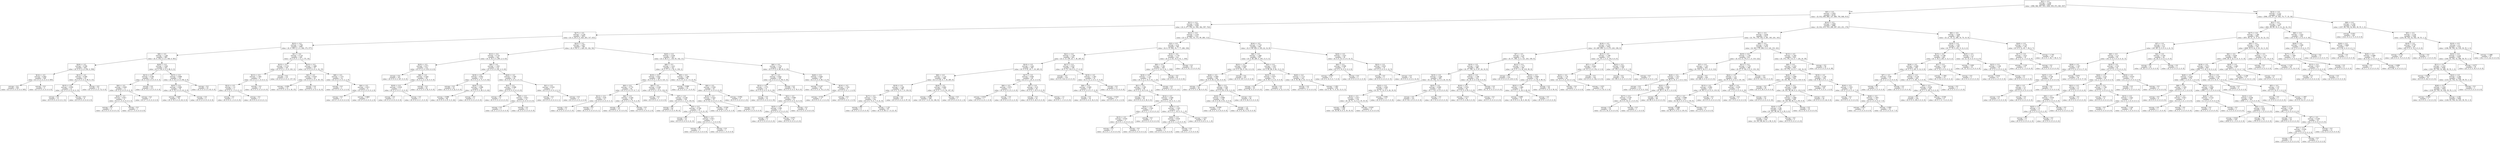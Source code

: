 digraph Tree {
node [shape=box] ;
0 [label="X[2] <= 0.5\nentropy = 3.168\nsamples = 8545\nvalue = [998, 966, 967, 953, 1000, 959, 872, 883, 947]"] ;
1 [label="X[5] <= 0.5\nentropy = 2.955\nsamples = 6150\nvalue = [0, 812, 690, 866, 337, 889, 795, 848, 913]"] ;
0 -> 1 [labeldistance=2.5, labelangle=45, headlabel="True"] ;
2 [label="X[11] <= 0.5\nentropy = 2.583\nsamples = 3164\nvalue = [0, 0, 277, 552, 41, 592, 362, 597, 743]"] ;
1 -> 2 ;
3 [label="X[17] <= 0.5\nentropy = 2.238\nsamples = 1853\nvalue = [0, 0, 216, 0, 6, 420, 263, 317, 631]"] ;
2 -> 3 ;
4 [label="X[23] <= 0.5\nentropy = 1.769\nsamples = 1085\nvalue = [0, 0, 160, 0, 5, 0, 168, 175, 577]"] ;
3 -> 4 ;
5 [label="X[8] <= 0.5\nentropy = 1.344\nsamples = 885\nvalue = [0, 0, 154, 0, 4, 0, 166, 0, 561]"] ;
4 -> 5 ;
6 [label="X[20] <= 0.5\nentropy = 0.596\nsamples = 642\nvalue = [0, 0, 0, 0, 4, 0, 80, 0, 558]"] ;
5 -> 6 ;
7 [label="X[14] <= 0.5\nentropy = 0.062\nsamples = 549\nvalue = [0, 0, 0, 0, 4, 0, 0, 0, 545]"] ;
6 -> 7 ;
8 [label="entropy = 0.0\nsamples = 545\nvalue = [0, 0, 0, 0, 0, 0, 0, 0, 545]"] ;
7 -> 8 ;
9 [label="entropy = 0.0\nsamples = 4\nvalue = [0, 0, 0, 0, 4, 0, 0, 0, 0]"] ;
7 -> 9 ;
10 [label="X[13] <= 0.5\nentropy = 0.584\nsamples = 93\nvalue = [0, 0, 0, 0, 0, 0, 80, 0, 13]"] ;
6 -> 10 ;
11 [label="X[15] <= 0.5\nentropy = 0.959\nsamples = 21\nvalue = [0, 0, 0, 0, 0, 0, 8, 0, 13]"] ;
10 -> 11 ;
12 [label="entropy = 0.0\nsamples = 13\nvalue = [0, 0, 0, 0, 0, 0, 0, 0, 13]"] ;
11 -> 12 ;
13 [label="entropy = 0.0\nsamples = 8\nvalue = [0, 0, 0, 0, 0, 0, 8, 0, 0]"] ;
11 -> 13 ;
14 [label="entropy = 0.0\nsamples = 72\nvalue = [0, 0, 0, 0, 0, 0, 72, 0, 0]"] ;
10 -> 14 ;
15 [label="X[20] <= 0.5\nentropy = 1.026\nsamples = 243\nvalue = [0, 0, 154, 0, 0, 0, 86, 0, 3]"] ;
5 -> 15 ;
16 [label="X[13] <= 0.5\nentropy = 0.166\nsamples = 122\nvalue = [0, 0, 119, 0, 0, 0, 0, 0, 3]"] ;
15 -> 16 ;
17 [label="X[4] <= 0.5\nentropy = 0.845\nsamples = 11\nvalue = [0, 0, 8, 0, 0, 0, 0, 0, 3]"] ;
16 -> 17 ;
18 [label="X[24] <= 0.5\nentropy = 0.811\nsamples = 4\nvalue = [0, 0, 1, 0, 0, 0, 0, 0, 3]"] ;
17 -> 18 ;
19 [label="entropy = 0.0\nsamples = 3\nvalue = [0, 0, 0, 0, 0, 0, 0, 0, 3]"] ;
18 -> 19 ;
20 [label="entropy = 0.0\nsamples = 1\nvalue = [0, 0, 1, 0, 0, 0, 0, 0, 0]"] ;
18 -> 20 ;
21 [label="entropy = 0.0\nsamples = 7\nvalue = [0, 0, 7, 0, 0, 0, 0, 0, 0]"] ;
17 -> 21 ;
22 [label="entropy = 0.0\nsamples = 111\nvalue = [0, 0, 111, 0, 0, 0, 0, 0, 0]"] ;
16 -> 22 ;
23 [label="X[15] <= 0.5\nentropy = 0.868\nsamples = 121\nvalue = [0, 0, 35, 0, 0, 0, 86, 0, 0]"] ;
15 -> 23 ;
24 [label="X[25] <= 0.5\nentropy = 0.992\nsamples = 78\nvalue = [0, 0, 35, 0, 0, 0, 43, 0, 0]"] ;
23 -> 24 ;
25 [label="entropy = 0.987\nsamples = 76\nvalue = [0, 0, 33, 0, 0, 0, 43, 0, 0]"] ;
24 -> 25 ;
26 [label="entropy = 0.0\nsamples = 2\nvalue = [0, 0, 2, 0, 0, 0, 0, 0, 0]"] ;
24 -> 26 ;
27 [label="entropy = 0.0\nsamples = 43\nvalue = [0, 0, 0, 0, 0, 0, 43, 0, 0]"] ;
23 -> 27 ;
28 [label="X[1] <= 0.5\nentropy = 0.716\nsamples = 200\nvalue = [0, 0, 6, 0, 1, 0, 2, 175, 16]"] ;
4 -> 28 ;
29 [label="X[15] <= 0.5\nentropy = 0.119\nsamples = 145\nvalue = [0, 0, 0, 0, 1, 0, 0, 143, 1]"] ;
28 -> 29 ;
30 [label="X[13] <= 0.5\nentropy = 1.061\nsamples = 8\nvalue = [0, 0, 0, 0, 1, 0, 0, 6, 1]"] ;
29 -> 30 ;
31 [label="X[12] <= 0.5\nentropy = 1.0\nsamples = 2\nvalue = [0, 0, 0, 0, 1, 0, 0, 0, 1]"] ;
30 -> 31 ;
32 [label="entropy = 0.0\nsamples = 1\nvalue = [0, 0, 0, 0, 1, 0, 0, 0, 0]"] ;
31 -> 32 ;
33 [label="entropy = 0.0\nsamples = 1\nvalue = [0, 0, 0, 0, 0, 0, 0, 0, 1]"] ;
31 -> 33 ;
34 [label="entropy = 0.0\nsamples = 6\nvalue = [0, 0, 0, 0, 0, 0, 0, 6, 0]"] ;
30 -> 34 ;
35 [label="entropy = 0.0\nsamples = 137\nvalue = [0, 0, 0, 0, 0, 0, 0, 137, 0]"] ;
29 -> 35 ;
36 [label="X[15] <= 0.5\nentropy = 1.488\nsamples = 55\nvalue = [0, 0, 6, 0, 0, 0, 2, 32, 15]"] ;
28 -> 36 ;
37 [label="X[3] <= 0.5\nentropy = 0.918\nsamples = 45\nvalue = [0, 0, 0, 0, 0, 0, 0, 30, 15]"] ;
36 -> 37 ;
38 [label="entropy = 0.994\nsamples = 33\nvalue = [0, 0, 0, 0, 0, 0, 0, 18, 15]"] ;
37 -> 38 ;
39 [label="entropy = 0.0\nsamples = 12\nvalue = [0, 0, 0, 0, 0, 0, 0, 12, 0]"] ;
37 -> 39 ;
40 [label="X[8] <= 0.5\nentropy = 1.371\nsamples = 10\nvalue = [0, 0, 6, 0, 0, 0, 2, 2, 0]"] ;
36 -> 40 ;
41 [label="entropy = 0.0\nsamples = 2\nvalue = [0, 0, 0, 0, 0, 0, 2, 0, 0]"] ;
40 -> 41 ;
42 [label="X[4] <= 0.5\nentropy = 0.811\nsamples = 8\nvalue = [0, 0, 6, 0, 0, 0, 0, 2, 0]"] ;
40 -> 42 ;
43 [label="entropy = 0.0\nsamples = 1\nvalue = [0, 0, 1, 0, 0, 0, 0, 0, 0]"] ;
42 -> 43 ;
44 [label="entropy = 0.863\nsamples = 7\nvalue = [0, 0, 5, 0, 0, 0, 0, 2, 0]"] ;
42 -> 44 ;
45 [label="X[23] <= 0.5\nentropy = 1.857\nsamples = 768\nvalue = [0, 0, 56, 0, 1, 420, 95, 142, 54]"] ;
3 -> 45 ;
46 [label="X[12] <= 0.5\nentropy = 0.776\nsamples = 345\nvalue = [0, 0, 10, 0, 0, 290, 2, 0, 43]"] ;
45 -> 46 ;
47 [label="X[25] <= 0.5\nentropy = 0.077\nsamples = 212\nvalue = [0, 0, 2, 0, 0, 210, 0, 0, 0]"] ;
46 -> 47 ;
48 [label="entropy = 0.0\nsamples = 167\nvalue = [0, 0, 0, 0, 0, 167, 0, 0, 0]"] ;
47 -> 48 ;
49 [label="X[6] <= 0.5\nentropy = 0.262\nsamples = 45\nvalue = [0, 0, 2, 0, 0, 43, 0, 0, 0]"] ;
47 -> 49 ;
50 [label="X[18] <= 0.5\nentropy = 0.918\nsamples = 3\nvalue = [0, 0, 2, 0, 0, 1, 0, 0, 0]"] ;
49 -> 50 ;
51 [label="entropy = 0.0\nsamples = 2\nvalue = [0, 0, 2, 0, 0, 0, 0, 0, 0]"] ;
50 -> 51 ;
52 [label="entropy = 0.0\nsamples = 1\nvalue = [0, 0, 0, 0, 0, 1, 0, 0, 0]"] ;
50 -> 52 ;
53 [label="entropy = 0.0\nsamples = 42\nvalue = [0, 0, 0, 0, 0, 42, 0, 0, 0]"] ;
49 -> 53 ;
54 [label="X[8] <= 0.5\nentropy = 1.303\nsamples = 133\nvalue = [0, 0, 8, 0, 0, 80, 2, 0, 43]"] ;
46 -> 54 ;
55 [label="X[18] <= 0.5\nentropy = 0.952\nsamples = 113\nvalue = [0, 0, 0, 0, 0, 71, 0, 0, 42]"] ;
54 -> 55 ;
56 [label="entropy = 0.0\nsamples = 22\nvalue = [0, 0, 0, 0, 0, 22, 0, 0, 0]"] ;
55 -> 56 ;
57 [label="X[24] <= 0.5\nentropy = 0.996\nsamples = 91\nvalue = [0, 0, 0, 0, 0, 49, 0, 0, 42]"] ;
55 -> 57 ;
58 [label="entropy = 0.998\nsamples = 89\nvalue = [0, 0, 0, 0, 0, 47, 0, 0, 42]"] ;
57 -> 58 ;
59 [label="entropy = 0.0\nsamples = 2\nvalue = [0, 0, 0, 0, 0, 2, 0, 0, 0]"] ;
57 -> 59 ;
60 [label="X[20] <= 0.5\nentropy = 1.595\nsamples = 20\nvalue = [0, 0, 8, 0, 0, 9, 2, 0, 1]"] ;
54 -> 60 ;
61 [label="X[3] <= 0.5\nentropy = 0.998\nsamples = 17\nvalue = [0, 0, 8, 0, 0, 9, 0, 0, 0]"] ;
60 -> 61 ;
62 [label="entropy = 0.0\nsamples = 5\nvalue = [0, 0, 5, 0, 0, 0, 0, 0, 0]"] ;
61 -> 62 ;
63 [label="X[9] <= 0.5\nentropy = 0.811\nsamples = 12\nvalue = [0, 0, 3, 0, 0, 9, 0, 0, 0]"] ;
61 -> 63 ;
64 [label="entropy = 0.0\nsamples = 3\nvalue = [0, 0, 3, 0, 0, 0, 0, 0, 0]"] ;
63 -> 64 ;
65 [label="entropy = 0.0\nsamples = 9\nvalue = [0, 0, 0, 0, 0, 9, 0, 0, 0]"] ;
63 -> 65 ;
66 [label="X[1] <= 0.5\nentropy = 0.918\nsamples = 3\nvalue = [0, 0, 0, 0, 0, 0, 2, 0, 1]"] ;
60 -> 66 ;
67 [label="entropy = 0.0\nsamples = 1\nvalue = [0, 0, 0, 0, 0, 0, 0, 0, 1]"] ;
66 -> 67 ;
68 [label="entropy = 0.0\nsamples = 2\nvalue = [0, 0, 0, 0, 0, 0, 2, 0, 0]"] ;
66 -> 68 ;
69 [label="X[20] <= 0.5\nentropy = 2.038\nsamples = 423\nvalue = [0, 0, 46, 0, 1, 130, 93, 142, 11]"] ;
45 -> 69 ;
70 [label="X[8] <= 0.5\nentropy = 1.413\nsamples = 227\nvalue = [0, 0, 37, 0, 1, 50, 0, 138, 1]"] ;
69 -> 70 ;
71 [label="X[19] <= 0.5\nentropy = 0.921\nsamples = 168\nvalue = [0, 0, 0, 0, 1, 43, 0, 123, 1]"] ;
70 -> 71 ;
72 [label="X[0] <= 0.5\nentropy = 0.772\nsamples = 45\nvalue = [0, 0, 0, 0, 0, 37, 0, 7, 1]"] ;
71 -> 72 ;
73 [label="X[13] <= 0.5\nentropy = 0.65\nsamples = 6\nvalue = [0, 0, 0, 0, 0, 0, 0, 5, 1]"] ;
72 -> 73 ;
74 [label="entropy = 0.0\nsamples = 5\nvalue = [0, 0, 0, 0, 0, 0, 0, 5, 0]"] ;
73 -> 74 ;
75 [label="entropy = 0.0\nsamples = 1\nvalue = [0, 0, 0, 0, 0, 0, 0, 0, 1]"] ;
73 -> 75 ;
76 [label="X[6] <= 0.5\nentropy = 0.292\nsamples = 39\nvalue = [0, 0, 0, 0, 0, 37, 0, 2, 0]"] ;
72 -> 76 ;
77 [label="entropy = 0.0\nsamples = 37\nvalue = [0, 0, 0, 0, 0, 37, 0, 0, 0]"] ;
76 -> 77 ;
78 [label="entropy = 0.0\nsamples = 2\nvalue = [0, 0, 0, 0, 0, 0, 0, 2, 0]"] ;
76 -> 78 ;
79 [label="X[0] <= 0.5\nentropy = 0.349\nsamples = 123\nvalue = [0, 0, 0, 0, 1, 6, 0, 116, 0]"] ;
71 -> 79 ;
80 [label="entropy = 0.0\nsamples = 3\nvalue = [0, 0, 0, 0, 0, 3, 0, 0, 0]"] ;
79 -> 80 ;
81 [label="X[7] <= 0.5\nentropy = 0.238\nsamples = 120\nvalue = [0, 0, 0, 0, 1, 3, 0, 116, 0]"] ;
79 -> 81 ;
82 [label="entropy = 0.0\nsamples = 95\nvalue = [0, 0, 0, 0, 0, 0, 0, 95, 0]"] ;
81 -> 82 ;
83 [label="X[4] <= 0.5\nentropy = 0.764\nsamples = 25\nvalue = [0, 0, 0, 0, 1, 3, 0, 21, 0]"] ;
81 -> 83 ;
84 [label="entropy = 0.0\nsamples = 21\nvalue = [0, 0, 0, 0, 0, 0, 0, 21, 0]"] ;
83 -> 84 ;
85 [label="X[26] <= 0.5\nentropy = 0.811\nsamples = 4\nvalue = [0, 0, 0, 0, 1, 3, 0, 0, 0]"] ;
83 -> 85 ;
86 [label="entropy = 0.0\nsamples = 3\nvalue = [0, 0, 0, 0, 0, 3, 0, 0, 0]"] ;
85 -> 86 ;
87 [label="entropy = 0.0\nsamples = 1\nvalue = [0, 0, 0, 0, 1, 0, 0, 0, 0]"] ;
85 -> 87 ;
88 [label="X[9] <= 0.5\nentropy = 1.289\nsamples = 59\nvalue = [0, 0, 37, 0, 0, 7, 0, 15, 0]"] ;
70 -> 88 ;
89 [label="entropy = 0.989\nsamples = 16\nvalue = [0, 0, 0, 0, 0, 7, 0, 9, 0]"] ;
88 -> 89 ;
90 [label="X[0] <= 0.5\nentropy = 0.583\nsamples = 43\nvalue = [0, 0, 37, 0, 0, 0, 0, 6, 0]"] ;
88 -> 90 ;
91 [label="X[19] <= 0.5\nentropy = 0.422\nsamples = 35\nvalue = [0, 0, 32, 0, 0, 0, 0, 3, 0]"] ;
90 -> 91 ;
92 [label="entropy = 0.544\nsamples = 24\nvalue = [0, 0, 21, 0, 0, 0, 0, 3, 0]"] ;
91 -> 92 ;
93 [label="entropy = 0.0\nsamples = 11\nvalue = [0, 0, 11, 0, 0, 0, 0, 0, 0]"] ;
91 -> 93 ;
94 [label="entropy = 0.954\nsamples = 8\nvalue = [0, 0, 5, 0, 0, 0, 0, 3, 0]"] ;
90 -> 94 ;
95 [label="X[6] <= 0.5\nentropy = 1.576\nsamples = 196\nvalue = [0, 0, 9, 0, 0, 80, 93, 4, 10]"] ;
69 -> 95 ;
96 [label="X[7] <= 0.5\nentropy = 0.841\nsamples = 109\nvalue = [0, 0, 9, 0, 0, 0, 90, 0, 10]"] ;
95 -> 96 ;
97 [label="X[12] <= 0.5\nentropy = 1.575\nsamples = 31\nvalue = [0, 0, 9, 0, 0, 0, 12, 0, 10]"] ;
96 -> 97 ;
98 [label="entropy = 0.0\nsamples = 10\nvalue = [0, 0, 0, 0, 0, 0, 0, 0, 10]"] ;
97 -> 98 ;
99 [label="X[3] <= 0.5\nentropy = 0.985\nsamples = 21\nvalue = [0, 0, 9, 0, 0, 0, 12, 0, 0]"] ;
97 -> 99 ;
100 [label="X[25] <= 0.5\nentropy = 0.89\nsamples = 13\nvalue = [0, 0, 9, 0, 0, 0, 4, 0, 0]"] ;
99 -> 100 ;
101 [label="entropy = 0.0\nsamples = 3\nvalue = [0, 0, 3, 0, 0, 0, 0, 0, 0]"] ;
100 -> 101 ;
102 [label="entropy = 0.971\nsamples = 10\nvalue = [0, 0, 6, 0, 0, 0, 4, 0, 0]"] ;
100 -> 102 ;
103 [label="entropy = 0.0\nsamples = 8\nvalue = [0, 0, 0, 0, 0, 0, 8, 0, 0]"] ;
99 -> 103 ;
104 [label="entropy = 0.0\nsamples = 78\nvalue = [0, 0, 0, 0, 0, 0, 78, 0, 0]"] ;
96 -> 104 ;
105 [label="X[26] <= 0.5\nentropy = 0.483\nsamples = 87\nvalue = [0, 0, 0, 0, 0, 80, 3, 4, 0]"] ;
95 -> 105 ;
106 [label="entropy = 0.167\nsamples = 81\nvalue = [0, 0, 0, 0, 0, 79, 2, 0, 0]"] ;
105 -> 106 ;
107 [label="X[14] <= 0.5\nentropy = 1.252\nsamples = 6\nvalue = [0, 0, 0, 0, 0, 1, 1, 4, 0]"] ;
105 -> 107 ;
108 [label="entropy = 0.722\nsamples = 5\nvalue = [0, 0, 0, 0, 0, 1, 0, 4, 0]"] ;
107 -> 108 ;
109 [label="entropy = 0.0\nsamples = 1\nvalue = [0, 0, 0, 0, 0, 0, 1, 0, 0]"] ;
107 -> 109 ;
110 [label="X[12] <= 0.5\nentropy = 2.316\nsamples = 1311\nvalue = [0, 0, 61, 552, 35, 172, 99, 280, 112]"] ;
2 -> 110 ;
111 [label="X[3] <= 0.5\nentropy = 2.16\nsamples = 766\nvalue = [0, 0, 15, 262, 35, 7, 77, 266, 104]"] ;
110 -> 111 ;
112 [label="X[21] <= 0.5\nentropy = 1.709\nsamples = 545\nvalue = [0, 0, 13, 199, 25, 7, 36, 265, 0]"] ;
111 -> 112 ;
113 [label="X[14] <= 0.5\nentropy = 1.421\nsamples = 397\nvalue = [0, 0, 0, 81, 25, 7, 19, 265, 0]"] ;
112 -> 113 ;
114 [label="X[8] <= 0.5\nentropy = 1.125\nsamples = 368\nvalue = [0, 0, 0, 80, 0, 7, 16, 265, 0]"] ;
113 -> 114 ;
115 [label="X[19] <= 0.5\nentropy = 1.146\nsamples = 198\nvalue = [0, 0, 0, 73, 0, 7, 0, 118, 0]"] ;
114 -> 115 ;
116 [label="X[17] <= 0.5\nentropy = 1.077\nsamples = 101\nvalue = [0, 0, 0, 73, 0, 7, 0, 21, 0]"] ;
115 -> 116 ;
117 [label="entropy = 0.0\nsamples = 4\nvalue = [0, 0, 0, 4, 0, 0, 0, 0, 0]"] ;
116 -> 117 ;
118 [label="entropy = 1.101\nsamples = 97\nvalue = [0, 0, 0, 69, 0, 7, 0, 21, 0]"] ;
116 -> 118 ;
119 [label="entropy = 0.0\nsamples = 97\nvalue = [0, 0, 0, 0, 0, 0, 0, 97, 0]"] ;
115 -> 119 ;
120 [label="X[24] <= 0.5\nentropy = 0.692\nsamples = 170\nvalue = [0, 0, 0, 7, 0, 0, 16, 147, 0]"] ;
114 -> 120 ;
121 [label="entropy = 0.695\nsamples = 169\nvalue = [0, 0, 0, 7, 0, 0, 16, 146, 0]"] ;
120 -> 121 ;
122 [label="entropy = 0.0\nsamples = 1\nvalue = [0, 0, 0, 0, 0, 0, 0, 1, 0]"] ;
120 -> 122 ;
123 [label="X[17] <= 0.5\nentropy = 0.691\nsamples = 29\nvalue = [0, 0, 0, 1, 25, 0, 3, 0, 0]"] ;
113 -> 123 ;
124 [label="X[6] <= 0.5\nentropy = 0.971\nsamples = 5\nvalue = [0, 0, 0, 0, 2, 0, 3, 0, 0]"] ;
123 -> 124 ;
125 [label="entropy = 0.918\nsamples = 3\nvalue = [0, 0, 0, 0, 2, 0, 1, 0, 0]"] ;
124 -> 125 ;
126 [label="entropy = 0.0\nsamples = 2\nvalue = [0, 0, 0, 0, 0, 0, 2, 0, 0]"] ;
124 -> 126 ;
127 [label="X[7] <= 0.5\nentropy = 0.25\nsamples = 24\nvalue = [0, 0, 0, 1, 23, 0, 0, 0, 0]"] ;
123 -> 127 ;
128 [label="entropy = 0.0\nsamples = 22\nvalue = [0, 0, 0, 0, 22, 0, 0, 0, 0]"] ;
127 -> 128 ;
129 [label="entropy = 1.0\nsamples = 2\nvalue = [0, 0, 0, 1, 1, 0, 0, 0, 0]"] ;
127 -> 129 ;
130 [label="X[17] <= 0.5\nentropy = 0.927\nsamples = 148\nvalue = [0, 0, 13, 118, 0, 0, 17, 0, 0]"] ;
112 -> 130 ;
131 [label="entropy = 0.0\nsamples = 116\nvalue = [0, 0, 0, 116, 0, 0, 0, 0, 0]"] ;
130 -> 131 ;
132 [label="X[19] <= 0.5\nentropy = 1.263\nsamples = 32\nvalue = [0, 0, 13, 2, 0, 0, 17, 0, 0]"] ;
130 -> 132 ;
133 [label="X[8] <= 0.5\nentropy = 0.485\nsamples = 19\nvalue = [0, 0, 0, 2, 0, 0, 17, 0, 0]"] ;
132 -> 133 ;
134 [label="entropy = 0.0\nsamples = 16\nvalue = [0, 0, 0, 0, 0, 0, 16, 0, 0]"] ;
133 -> 134 ;
135 [label="entropy = 0.918\nsamples = 3\nvalue = [0, 0, 0, 2, 0, 0, 1, 0, 0]"] ;
133 -> 135 ;
136 [label="entropy = 0.0\nsamples = 13\nvalue = [0, 0, 13, 0, 0, 0, 0, 0, 0]"] ;
132 -> 136 ;
137 [label="X[16] <= 0.5\nentropy = 1.778\nsamples = 221\nvalue = [0, 0, 2, 63, 10, 0, 41, 1, 104]"] ;
111 -> 137 ;
138 [label="X[6] <= 0.5\nentropy = 1.361\nsamples = 160\nvalue = [0, 0, 2, 2, 10, 0, 41, 1, 104]"] ;
137 -> 138 ;
139 [label="X[18] <= 0.5\nentropy = 1.735\nsamples = 79\nvalue = [0, 0, 2, 2, 10, 0, 41, 1, 23]"] ;
138 -> 139 ;
140 [label="X[1] <= 0.5\nentropy = 1.395\nsamples = 58\nvalue = [0, 0, 2, 2, 10, 0, 41, 1, 2]"] ;
139 -> 140 ;
141 [label="entropy = 0.0\nsamples = 30\nvalue = [0, 0, 0, 0, 0, 0, 30, 0, 0]"] ;
140 -> 141 ;
142 [label="X[14] <= 0.5\nentropy = 2.048\nsamples = 28\nvalue = [0, 0, 2, 2, 10, 0, 11, 1, 2]"] ;
140 -> 142 ;
143 [label="X[24] <= 0.5\nentropy = 1.522\nsamples = 5\nvalue = [0, 0, 2, 1, 0, 0, 0, 0, 2]"] ;
142 -> 143 ;
144 [label="X[15] <= 0.5\nentropy = 0.918\nsamples = 3\nvalue = [0, 0, 0, 1, 0, 0, 0, 0, 2]"] ;
143 -> 144 ;
145 [label="entropy = 0.0\nsamples = 1\nvalue = [0, 0, 0, 1, 0, 0, 0, 0, 0]"] ;
144 -> 145 ;
146 [label="entropy = 0.0\nsamples = 2\nvalue = [0, 0, 0, 0, 0, 0, 0, 0, 2]"] ;
144 -> 146 ;
147 [label="entropy = 0.0\nsamples = 2\nvalue = [0, 0, 2, 0, 0, 0, 0, 0, 0]"] ;
143 -> 147 ;
148 [label="X[20] <= 0.5\nentropy = 1.425\nsamples = 23\nvalue = [0, 0, 0, 1, 10, 0, 11, 1, 0]"] ;
142 -> 148 ;
149 [label="X[26] <= 0.5\nentropy = 0.918\nsamples = 3\nvalue = [0, 0, 0, 1, 2, 0, 0, 0, 0]"] ;
148 -> 149 ;
150 [label="entropy = 0.0\nsamples = 2\nvalue = [0, 0, 0, 0, 2, 0, 0, 0, 0]"] ;
149 -> 150 ;
151 [label="entropy = 0.0\nsamples = 1\nvalue = [0, 0, 0, 1, 0, 0, 0, 0, 0]"] ;
149 -> 151 ;
152 [label="entropy = 1.219\nsamples = 20\nvalue = [0, 0, 0, 0, 8, 0, 11, 1, 0]"] ;
148 -> 152 ;
153 [label="entropy = 0.0\nsamples = 21\nvalue = [0, 0, 0, 0, 0, 0, 0, 0, 21]"] ;
139 -> 153 ;
154 [label="entropy = 0.0\nsamples = 81\nvalue = [0, 0, 0, 0, 0, 0, 0, 0, 81]"] ;
138 -> 154 ;
155 [label="entropy = 0.0\nsamples = 61\nvalue = [0, 0, 0, 61, 0, 0, 0, 0, 0]"] ;
137 -> 155 ;
156 [label="X[16] <= 0.5\nentropy = 1.719\nsamples = 545\nvalue = [0, 0, 46, 290, 0, 165, 22, 14, 8]"] ;
110 -> 156 ;
157 [label="X[8] <= 0.5\nentropy = 1.494\nsamples = 507\nvalue = [0, 0, 46, 280, 0, 165, 13, 0, 3]"] ;
156 -> 157 ;
158 [label="X[23] <= 0.5\nentropy = 0.929\nsamples = 293\nvalue = [0, 0, 0, 192, 0, 101, 0, 0, 0]"] ;
157 -> 158 ;
159 [label="X[26] <= 0.5\nentropy = 0.995\nsamples = 186\nvalue = [0, 0, 0, 85, 0, 101, 0, 0, 0]"] ;
158 -> 159 ;
160 [label="entropy = 0.0\nsamples = 40\nvalue = [0, 0, 0, 0, 0, 40, 0, 0, 0]"] ;
159 -> 160 ;
161 [label="X[6] <= 0.5\nentropy = 0.98\nsamples = 146\nvalue = [0, 0, 0, 85, 0, 61, 0, 0, 0]"] ;
159 -> 161 ;
162 [label="X[18] <= 0.5\nentropy = 0.999\nsamples = 126\nvalue = [0, 0, 0, 65, 0, 61, 0, 0, 0]"] ;
161 -> 162 ;
163 [label="entropy = 0.959\nsamples = 21\nvalue = [0, 0, 0, 13, 0, 8, 0, 0, 0]"] ;
162 -> 163 ;
164 [label="entropy = 1.0\nsamples = 105\nvalue = [0, 0, 0, 52, 0, 53, 0, 0, 0]"] ;
162 -> 164 ;
165 [label="entropy = 0.0\nsamples = 20\nvalue = [0, 0, 0, 20, 0, 0, 0, 0, 0]"] ;
161 -> 165 ;
166 [label="entropy = 0.0\nsamples = 107\nvalue = [0, 0, 0, 107, 0, 0, 0, 0, 0]"] ;
158 -> 166 ;
167 [label="X[3] <= 0.5\nentropy = 1.857\nsamples = 214\nvalue = [0, 0, 46, 88, 0, 64, 13, 0, 3]"] ;
157 -> 167 ;
168 [label="X[19] <= 0.5\nentropy = 0.977\nsamples = 51\nvalue = [0, 0, 30, 0, 0, 21, 0, 0, 0]"] ;
167 -> 168 ;
169 [label="entropy = 0.0\nsamples = 30\nvalue = [0, 0, 30, 0, 0, 0, 0, 0, 0]"] ;
168 -> 169 ;
170 [label="entropy = 0.0\nsamples = 21\nvalue = [0, 0, 0, 0, 0, 21, 0, 0, 0]"] ;
168 -> 170 ;
171 [label="X[20] <= 0.5\nentropy = 1.713\nsamples = 163\nvalue = [0, 0, 16, 88, 0, 43, 13, 0, 3]"] ;
167 -> 171 ;
172 [label="entropy = 0.0\nsamples = 17\nvalue = [0, 0, 0, 17, 0, 0, 0, 0, 0]"] ;
171 -> 172 ;
173 [label="entropy = 1.801\nsamples = 146\nvalue = [0, 0, 16, 71, 0, 43, 13, 0, 3]"] ;
171 -> 173 ;
174 [label="X[26] <= 0.5\nentropy = 1.915\nsamples = 38\nvalue = [0, 0, 0, 10, 0, 0, 9, 14, 5]"] ;
156 -> 174 ;
175 [label="X[4] <= 0.5\nentropy = 0.998\nsamples = 19\nvalue = [0, 0, 0, 10, 0, 0, 9, 0, 0]"] ;
174 -> 175 ;
176 [label="entropy = 0.977\nsamples = 17\nvalue = [0, 0, 0, 10, 0, 0, 7, 0, 0]"] ;
175 -> 176 ;
177 [label="entropy = 0.0\nsamples = 2\nvalue = [0, 0, 0, 0, 0, 0, 2, 0, 0]"] ;
175 -> 177 ;
178 [label="X[23] <= 0.5\nentropy = 0.831\nsamples = 19\nvalue = [0, 0, 0, 0, 0, 0, 0, 14, 5]"] ;
174 -> 178 ;
179 [label="entropy = 0.0\nsamples = 5\nvalue = [0, 0, 0, 0, 0, 0, 0, 0, 5]"] ;
178 -> 179 ;
180 [label="entropy = 0.0\nsamples = 14\nvalue = [0, 0, 0, 0, 0, 0, 0, 14, 0]"] ;
178 -> 180 ;
181 [label="X[14] <= 0.5\nentropy = 2.849\nsamples = 2986\nvalue = [0, 812, 413, 314, 296, 297, 433, 251, 170]"] ;
1 -> 181 ;
182 [label="X[1] <= 0.5\nentropy = 2.636\nsamples = 2517\nvalue = [0, 791, 378, 302, 0, 281, 363, 241, 161]"] ;
181 -> 182 ;
183 [label="X[18] <= 0.5\nentropy = 2.331\nsamples = 1043\nvalue = [0, 208, 200, 13, 0, 273, 243, 106, 0]"] ;
182 -> 183 ;
184 [label="X[7] <= 0.5\nentropy = 2.25\nsamples = 732\nvalue = [0, 57, 198, 13, 0, 121, 243, 100, 0]"] ;
183 -> 184 ;
185 [label="X[10] <= 0.5\nentropy = 1.925\nsamples = 388\nvalue = [0, 57, 198, 12, 0, 87, 24, 10, 0]"] ;
184 -> 185 ;
186 [label="X[19] <= 0.5\nentropy = 1.429\nsamples = 265\nvalue = [0, 23, 192, 12, 0, 4, 24, 10, 0]"] ;
185 -> 186 ;
187 [label="X[22] <= 0.5\nentropy = 2.062\nsamples = 143\nvalue = [0, 22, 71, 12, 0, 4, 24, 10, 0]"] ;
186 -> 187 ;
188 [label="X[16] <= 0.5\nentropy = 2.017\nsamples = 134\nvalue = [0, 18, 71, 12, 0, 4, 19, 10, 0]"] ;
187 -> 188 ;
189 [label="entropy = 1.981\nsamples = 128\nvalue = [0, 18, 69, 8, 0, 4, 19, 10, 0]"] ;
188 -> 189 ;
190 [label="entropy = 0.918\nsamples = 6\nvalue = [0, 0, 2, 4, 0, 0, 0, 0, 0]"] ;
188 -> 190 ;
191 [label="entropy = 0.991\nsamples = 9\nvalue = [0, 4, 0, 0, 0, 0, 5, 0, 0]"] ;
187 -> 191 ;
192 [label="X[25] <= 0.5\nentropy = 0.069\nsamples = 122\nvalue = [0, 1, 121, 0, 0, 0, 0, 0, 0]"] ;
186 -> 192 ;
193 [label="entropy = 0.0\nsamples = 121\nvalue = [0, 0, 121, 0, 0, 0, 0, 0, 0]"] ;
192 -> 193 ;
194 [label="entropy = 0.0\nsamples = 1\nvalue = [0, 1, 0, 0, 0, 0, 0, 0, 0]"] ;
192 -> 194 ;
195 [label="X[25] <= 0.5\nentropy = 1.108\nsamples = 123\nvalue = [0, 34, 6, 0, 0, 83, 0, 0, 0]"] ;
185 -> 195 ;
196 [label="X[19] <= 0.5\nentropy = 0.552\nsamples = 92\nvalue = [0, 3, 6, 0, 0, 83, 0, 0, 0]"] ;
195 -> 196 ;
197 [label="entropy = 0.513\nsamples = 91\nvalue = [0, 3, 5, 0, 0, 83, 0, 0, 0]"] ;
196 -> 197 ;
198 [label="entropy = 0.0\nsamples = 1\nvalue = [0, 0, 1, 0, 0, 0, 0, 0, 0]"] ;
196 -> 198 ;
199 [label="entropy = 0.0\nsamples = 31\nvalue = [0, 31, 0, 0, 0, 0, 0, 0, 0]"] ;
195 -> 199 ;
200 [label="X[12] <= 0.5\nentropy = 1.275\nsamples = 344\nvalue = [0, 0, 0, 1, 0, 34, 219, 90, 0]"] ;
184 -> 200 ;
201 [label="entropy = 0.0\nsamples = 219\nvalue = [0, 0, 0, 0, 0, 0, 219, 0, 0]"] ;
200 -> 201 ;
202 [label="X[10] <= 0.5\nentropy = 0.908\nsamples = 125\nvalue = [0, 0, 0, 1, 0, 34, 0, 90, 0]"] ;
200 -> 202 ;
203 [label="X[22] <= 0.5\nentropy = 1.084\nsamples = 75\nvalue = [0, 0, 0, 1, 0, 34, 0, 40, 0]"] ;
202 -> 203 ;
204 [label="entropy = 0.995\nsamples = 74\nvalue = [0, 0, 0, 0, 0, 34, 0, 40, 0]"] ;
203 -> 204 ;
205 [label="entropy = 0.0\nsamples = 1\nvalue = [0, 0, 0, 1, 0, 0, 0, 0, 0]"] ;
203 -> 205 ;
206 [label="entropy = 0.0\nsamples = 50\nvalue = [0, 0, 0, 0, 0, 0, 0, 50, 0]"] ;
202 -> 206 ;
207 [label="X[15] <= 0.5\nentropy = 1.168\nsamples = 311\nvalue = [0, 151, 2, 0, 0, 152, 0, 6, 0]"] ;
183 -> 207 ;
208 [label="X[7] <= 0.5\nentropy = 0.644\nsamples = 171\nvalue = [0, 12, 2, 0, 0, 152, 0, 5, 0]"] ;
207 -> 208 ;
209 [label="X[23] <= 0.5\nentropy = 1.76\nsamples = 29\nvalue = [0, 12, 2, 0, 0, 10, 0, 5, 0]"] ;
208 -> 209 ;
210 [label="entropy = 0.0\nsamples = 5\nvalue = [0, 5, 0, 0, 0, 0, 0, 0, 0]"] ;
209 -> 210 ;
211 [label="entropy = 1.815\nsamples = 24\nvalue = [0, 7, 2, 0, 0, 10, 0, 5, 0]"] ;
209 -> 211 ;
212 [label="entropy = 0.0\nsamples = 142\nvalue = [0, 0, 0, 0, 0, 142, 0, 0, 0]"] ;
208 -> 212 ;
213 [label="X[23] <= 0.5\nentropy = 0.061\nsamples = 140\nvalue = [0, 139, 0, 0, 0, 0, 0, 1, 0]"] ;
207 -> 213 ;
214 [label="entropy = 0.0\nsamples = 139\nvalue = [0, 139, 0, 0, 0, 0, 0, 0, 0]"] ;
213 -> 214 ;
215 [label="entropy = 0.0\nsamples = 1\nvalue = [0, 0, 0, 0, 0, 0, 0, 1, 0]"] ;
213 -> 215 ;
216 [label="X[8] <= 0.5\nentropy = 2.359\nsamples = 1474\nvalue = [0, 583, 178, 289, 0, 8, 120, 135, 161]"] ;
182 -> 216 ;
217 [label="X[19] <= 0.5\nentropy = 1.795\nsamples = 831\nvalue = [0, 413, 0, 176, 0, 1, 0, 119, 122]"] ;
216 -> 217 ;
218 [label="X[7] <= 0.5\nentropy = 1.167\nsamples = 463\nvalue = [0, 316, 0, 34, 0, 1, 0, 0, 112]"] ;
217 -> 218 ;
219 [label="X[24] <= 0.5\nentropy = 1.477\nsamples = 237\nvalue = [0, 90, 0, 34, 0, 1, 0, 0, 112]"] ;
218 -> 219 ;
220 [label="entropy = 0.0\nsamples = 112\nvalue = [0, 0, 0, 0, 0, 0, 0, 0, 112]"] ;
219 -> 220 ;
221 [label="X[22] <= 0.5\nentropy = 0.908\nsamples = 125\nvalue = [0, 90, 0, 34, 0, 1, 0, 0, 0]"] ;
219 -> 221 ;
222 [label="X[17] <= 0.5\nentropy = 0.187\nsamples = 35\nvalue = [0, 0, 0, 34, 0, 1, 0, 0, 0]"] ;
221 -> 222 ;
223 [label="entropy = 0.0\nsamples = 34\nvalue = [0, 0, 0, 34, 0, 0, 0, 0, 0]"] ;
222 -> 223 ;
224 [label="entropy = 0.0\nsamples = 1\nvalue = [0, 0, 0, 0, 0, 1, 0, 0, 0]"] ;
222 -> 224 ;
225 [label="entropy = 0.0\nsamples = 90\nvalue = [0, 90, 0, 0, 0, 0, 0, 0, 0]"] ;
221 -> 225 ;
226 [label="entropy = 0.0\nsamples = 226\nvalue = [0, 226, 0, 0, 0, 0, 0, 0, 0]"] ;
218 -> 226 ;
227 [label="X[11] <= 0.5\nentropy = 1.705\nsamples = 368\nvalue = [0, 97, 0, 142, 0, 0, 0, 119, 10]"] ;
217 -> 227 ;
228 [label="X[22] <= 0.5\nentropy = 1.21\nsamples = 226\nvalue = [0, 97, 0, 0, 0, 0, 0, 119, 10]"] ;
227 -> 228 ;
229 [label="X[13] <= 0.5\nentropy = 0.992\nsamples = 215\nvalue = [0, 96, 0, 0, 0, 0, 0, 119, 0]"] ;
228 -> 229 ;
230 [label="X[7] <= 0.5\nentropy = 0.988\nsamples = 211\nvalue = [0, 92, 0, 0, 0, 0, 0, 119, 0]"] ;
229 -> 230 ;
231 [label="entropy = 0.986\nsamples = 209\nvalue = [0, 90, 0, 0, 0, 0, 0, 119, 0]"] ;
230 -> 231 ;
232 [label="entropy = 0.0\nsamples = 2\nvalue = [0, 2, 0, 0, 0, 0, 0, 0, 0]"] ;
230 -> 232 ;
233 [label="entropy = 0.0\nsamples = 4\nvalue = [0, 4, 0, 0, 0, 0, 0, 0, 0]"] ;
229 -> 233 ;
234 [label="X[26] <= 0.5\nentropy = 0.439\nsamples = 11\nvalue = [0, 1, 0, 0, 0, 0, 0, 0, 10]"] ;
228 -> 234 ;
235 [label="entropy = 0.0\nsamples = 1\nvalue = [0, 1, 0, 0, 0, 0, 0, 0, 0]"] ;
234 -> 235 ;
236 [label="entropy = 0.0\nsamples = 10\nvalue = [0, 0, 0, 0, 0, 0, 0, 0, 10]"] ;
234 -> 236 ;
237 [label="entropy = 0.0\nsamples = 142\nvalue = [0, 0, 0, 142, 0, 0, 0, 0, 0]"] ;
227 -> 237 ;
238 [label="X[13] <= 0.5\nentropy = 2.362\nsamples = 643\nvalue = [0, 170, 178, 113, 0, 7, 120, 16, 39]"] ;
216 -> 238 ;
239 [label="X[9] <= 0.5\nentropy = 2.163\nsamples = 604\nvalue = [0, 170, 178, 113, 0, 7, 120, 16, 0]"] ;
238 -> 239 ;
240 [label="X[20] <= 0.5\nentropy = 2.099\nsamples = 502\nvalue = [0, 161, 98, 113, 0, 2, 119, 9, 0]"] ;
239 -> 240 ;
241 [label="entropy = 0.0\nsamples = 29\nvalue = [0, 0, 0, 29, 0, 0, 0, 0, 0]"] ;
240 -> 241 ;
242 [label="X[10] <= 0.5\nentropy = 2.086\nsamples = 473\nvalue = [0, 161, 98, 84, 0, 2, 119, 9, 0]"] ;
240 -> 242 ;
243 [label="X[22] <= 0.5\nentropy = 2.084\nsamples = 449\nvalue = [0, 161, 98, 84, 0, 2, 95, 9, 0]"] ;
242 -> 243 ;
244 [label="X[16] <= 0.5\nentropy = 2.08\nsamples = 439\nvalue = [0, 161, 88, 84, 0, 2, 95, 9, 0]"] ;
243 -> 244 ;
245 [label="entropy = 2.078\nsamples = 434\nvalue = [0, 161, 88, 84, 0, 2, 90, 9, 0]"] ;
244 -> 245 ;
246 [label="entropy = 0.0\nsamples = 5\nvalue = [0, 0, 0, 0, 0, 0, 5, 0, 0]"] ;
244 -> 246 ;
247 [label="entropy = 0.0\nsamples = 10\nvalue = [0, 0, 10, 0, 0, 0, 0, 0, 0]"] ;
243 -> 247 ;
248 [label="entropy = 0.0\nsamples = 24\nvalue = [0, 0, 0, 0, 0, 0, 24, 0, 0]"] ;
242 -> 248 ;
249 [label="X[19] <= 0.5\nentropy = 1.128\nsamples = 102\nvalue = [0, 9, 80, 0, 0, 5, 1, 7, 0]"] ;
239 -> 249 ;
250 [label="entropy = 0.421\nsamples = 83\nvalue = [0, 5, 77, 0, 0, 0, 1, 0, 0]"] ;
249 -> 250 ;
251 [label="X[16] <= 0.5\nentropy = 1.931\nsamples = 19\nvalue = [0, 4, 3, 0, 0, 5, 0, 7, 0]"] ;
249 -> 251 ;
252 [label="entropy = 0.0\nsamples = 5\nvalue = [0, 0, 0, 0, 0, 5, 0, 0, 0]"] ;
251 -> 252 ;
253 [label="X[26] <= 0.5\nentropy = 1.493\nsamples = 14\nvalue = [0, 4, 3, 0, 0, 0, 0, 7, 0]"] ;
251 -> 253 ;
254 [label="entropy = 0.811\nsamples = 4\nvalue = [0, 1, 3, 0, 0, 0, 0, 0, 0]"] ;
253 -> 254 ;
255 [label="entropy = 0.881\nsamples = 10\nvalue = [0, 3, 0, 0, 0, 0, 0, 7, 0]"] ;
253 -> 255 ;
256 [label="entropy = 0.0\nsamples = 39\nvalue = [0, 0, 0, 0, 0, 0, 0, 0, 39]"] ;
238 -> 256 ;
257 [label="X[6] <= 0.5\nentropy = 1.838\nsamples = 469\nvalue = [0, 21, 35, 12, 296, 16, 70, 10, 9]"] ;
181 -> 257 ;
258 [label="X[18] <= 0.5\nentropy = 1.301\nsamples = 330\nvalue = [0, 17, 35, 0, 251, 9, 12, 4, 2]"] ;
257 -> 258 ;
259 [label="X[15] <= 0.5\nentropy = 0.788\nsamples = 283\nvalue = [0, 5, 19, 0, 245, 0, 12, 0, 2]"] ;
258 -> 259 ;
260 [label="X[26] <= 0.5\nentropy = 0.408\nsamples = 258\nvalue = [0, 0, 5, 0, 241, 0, 12, 0, 0]"] ;
259 -> 260 ;
261 [label="X[7] <= 0.5\nentropy = 0.89\nsamples = 13\nvalue = [0, 0, 4, 0, 0, 0, 9, 0, 0]"] ;
260 -> 261 ;
262 [label="entropy = 0.0\nsamples = 4\nvalue = [0, 0, 4, 0, 0, 0, 0, 0, 0]"] ;
261 -> 262 ;
263 [label="entropy = 0.0\nsamples = 9\nvalue = [0, 0, 0, 0, 0, 0, 9, 0, 0]"] ;
261 -> 263 ;
264 [label="X[21] <= 0.5\nentropy = 0.134\nsamples = 245\nvalue = [0, 0, 1, 0, 241, 0, 3, 0, 0]"] ;
260 -> 264 ;
265 [label="X[9] <= 0.5\nentropy = 0.039\nsamples = 242\nvalue = [0, 0, 1, 0, 241, 0, 0, 0, 0]"] ;
264 -> 265 ;
266 [label="entropy = 0.0\nsamples = 234\nvalue = [0, 0, 0, 0, 234, 0, 0, 0, 0]"] ;
265 -> 266 ;
267 [label="entropy = 0.544\nsamples = 8\nvalue = [0, 0, 1, 0, 7, 0, 0, 0, 0]"] ;
265 -> 267 ;
268 [label="entropy = 0.0\nsamples = 3\nvalue = [0, 0, 0, 0, 0, 0, 3, 0, 0]"] ;
264 -> 268 ;
269 [label="X[7] <= 0.5\nentropy = 1.647\nsamples = 25\nvalue = [0, 5, 14, 0, 4, 0, 0, 0, 2]"] ;
259 -> 269 ;
270 [label="entropy = 1.565\nsamples = 23\nvalue = [0, 3, 14, 0, 4, 0, 0, 0, 2]"] ;
269 -> 270 ;
271 [label="entropy = 0.0\nsamples = 2\nvalue = [0, 2, 0, 0, 0, 0, 0, 0, 0]"] ;
269 -> 271 ;
272 [label="X[25] <= 0.5\nentropy = 2.17\nsamples = 47\nvalue = [0, 12, 16, 0, 6, 9, 0, 4, 0]"] ;
258 -> 272 ;
273 [label="entropy = 1.649\nsamples = 32\nvalue = [0, 10, 16, 0, 2, 0, 0, 4, 0]"] ;
272 -> 273 ;
274 [label="X[23] <= 0.5\nentropy = 1.338\nsamples = 15\nvalue = [0, 2, 0, 0, 4, 9, 0, 0, 0]"] ;
272 -> 274 ;
275 [label="entropy = 0.918\nsamples = 6\nvalue = [0, 2, 0, 0, 4, 0, 0, 0, 0]"] ;
274 -> 275 ;
276 [label="entropy = 0.0\nsamples = 9\nvalue = [0, 0, 0, 0, 0, 9, 0, 0, 0]"] ;
274 -> 276 ;
277 [label="X[26] <= 0.5\nentropy = 2.135\nsamples = 139\nvalue = [0, 4, 0, 12, 45, 7, 58, 6, 7]"] ;
257 -> 277 ;
278 [label="X[17] <= 0.5\nentropy = 1.612\nsamples = 18\nvalue = [0, 2, 0, 9, 1, 0, 0, 6, 0]"] ;
277 -> 278 ;
279 [label="entropy = 1.224\nsamples = 9\nvalue = [0, 2, 0, 0, 1, 0, 0, 6, 0]"] ;
278 -> 279 ;
280 [label="entropy = 0.0\nsamples = 9\nvalue = [0, 0, 0, 9, 0, 0, 0, 0, 0]"] ;
278 -> 280 ;
281 [label="entropy = 1.745\nsamples = 121\nvalue = [0, 2, 0, 3, 44, 7, 58, 0, 7]"] ;
277 -> 281 ;
282 [label="X[14] <= 0.5\nentropy = 2.312\nsamples = 2395\nvalue = [998, 154, 277, 87, 663, 70, 77, 35, 34]"] ;
0 -> 282 [labeldistance=2.5, labelangle=-45, headlabel="False"] ;
283 [label="X[3] <= 0.5\nentropy = 1.714\nsamples = 957\nvalue = [661, 60, 85, 35, 0, 31, 22, 32, 31]"] ;
282 -> 283 ;
284 [label="X[17] <= 0.5\nentropy = 1.399\nsamples = 849\nvalue = [651, 60, 21, 31, 0, 25, 16, 32, 13]"] ;
283 -> 284 ;
285 [label="X[7] <= 0.5\nentropy = 2.37\nsamples = 121\nvalue = [43, 28, 13, 9, 0, 0, 2, 21, 5]"] ;
284 -> 285 ;
286 [label="X[8] <= 0.5\nentropy = 2.13\nsamples = 95\nvalue = [43, 4, 13, 9, 0, 0, 0, 21, 5]"] ;
285 -> 286 ;
287 [label="X[26] <= 0.5\nentropy = 1.347\nsamples = 53\nvalue = [30, 0, 0, 6, 0, 0, 0, 17, 0]"] ;
286 -> 287 ;
288 [label="X[25] <= 0.5\nentropy = 0.736\nsamples = 29\nvalue = [23, 0, 0, 6, 0, 0, 0, 0, 0]"] ;
287 -> 288 ;
289 [label="X[9] <= 0.5\nentropy = 1.0\nsamples = 12\nvalue = [6, 0, 0, 6, 0, 0, 0, 0, 0]"] ;
288 -> 289 ;
290 [label="entropy = 0.0\nsamples = 6\nvalue = [0, 0, 0, 6, 0, 0, 0, 0, 0]"] ;
289 -> 290 ;
291 [label="entropy = 0.0\nsamples = 6\nvalue = [6, 0, 0, 0, 0, 0, 0, 0, 0]"] ;
289 -> 291 ;
292 [label="entropy = 0.0\nsamples = 17\nvalue = [17, 0, 0, 0, 0, 0, 0, 0, 0]"] ;
288 -> 292 ;
293 [label="entropy = 0.871\nsamples = 24\nvalue = [7, 0, 0, 0, 0, 0, 0, 17, 0]"] ;
287 -> 293 ;
294 [label="X[10] <= 0.5\nentropy = 2.331\nsamples = 42\nvalue = [13, 4, 13, 3, 0, 0, 0, 4, 5]"] ;
286 -> 294 ;
295 [label="X[26] <= 0.5\nentropy = 2.221\nsamples = 29\nvalue = [2, 2, 13, 3, 0, 0, 0, 4, 5]"] ;
294 -> 295 ;
296 [label="X[21] <= 0.5\nentropy = 1.5\nsamples = 8\nvalue = [0, 2, 2, 0, 0, 0, 0, 4, 0]"] ;
295 -> 296 ;
297 [label="X[9] <= 0.5\nentropy = 0.918\nsamples = 6\nvalue = [0, 2, 0, 0, 0, 0, 0, 4, 0]"] ;
296 -> 297 ;
298 [label="X[25] <= 0.5\nentropy = 1.0\nsamples = 4\nvalue = [0, 2, 0, 0, 0, 0, 0, 2, 0]"] ;
297 -> 298 ;
299 [label="entropy = 0.0\nsamples = 2\nvalue = [0, 0, 0, 0, 0, 0, 0, 2, 0]"] ;
298 -> 299 ;
300 [label="entropy = 0.0\nsamples = 2\nvalue = [0, 2, 0, 0, 0, 0, 0, 0, 0]"] ;
298 -> 300 ;
301 [label="entropy = 0.0\nsamples = 2\nvalue = [0, 0, 0, 0, 0, 0, 0, 2, 0]"] ;
297 -> 301 ;
302 [label="entropy = 0.0\nsamples = 2\nvalue = [0, 0, 2, 0, 0, 0, 0, 0, 0]"] ;
296 -> 302 ;
303 [label="X[11] <= 0.5\nentropy = 1.706\nsamples = 21\nvalue = [2, 0, 11, 3, 0, 0, 0, 0, 5]"] ;
295 -> 303 ;
304 [label="entropy = 0.0\nsamples = 4\nvalue = [0, 0, 0, 0, 0, 0, 0, 0, 4]"] ;
303 -> 304 ;
305 [label="X[15] <= 0.5\nentropy = 1.452\nsamples = 17\nvalue = [2, 0, 11, 3, 0, 0, 0, 0, 1]"] ;
303 -> 305 ;
306 [label="entropy = 0.0\nsamples = 1\nvalue = [1, 0, 0, 0, 0, 0, 0, 0, 0]"] ;
305 -> 306 ;
307 [label="entropy = 1.324\nsamples = 16\nvalue = [1, 0, 11, 3, 0, 0, 0, 0, 1]"] ;
305 -> 307 ;
308 [label="X[24] <= 0.5\nentropy = 0.619\nsamples = 13\nvalue = [11, 2, 0, 0, 0, 0, 0, 0, 0]"] ;
294 -> 308 ;
309 [label="entropy = 0.0\nsamples = 11\nvalue = [11, 0, 0, 0, 0, 0, 0, 0, 0]"] ;
308 -> 309 ;
310 [label="entropy = 0.0\nsamples = 2\nvalue = [0, 2, 0, 0, 0, 0, 0, 0, 0]"] ;
308 -> 310 ;
311 [label="X[4] <= 0.5\nentropy = 0.391\nsamples = 26\nvalue = [0, 24, 0, 0, 0, 0, 2, 0, 0]"] ;
285 -> 311 ;
312 [label="entropy = 0.0\nsamples = 24\nvalue = [0, 24, 0, 0, 0, 0, 0, 0, 0]"] ;
311 -> 312 ;
313 [label="entropy = 0.0\nsamples = 2\nvalue = [0, 0, 0, 0, 0, 0, 2, 0, 0]"] ;
311 -> 313 ;
314 [label="X[9] <= 0.5\nentropy = 1.079\nsamples = 728\nvalue = [608, 32, 8, 22, 0, 25, 14, 11, 8]"] ;
284 -> 314 ;
315 [label="X[6] <= 0.5\nentropy = 0.839\nsamples = 682\nvalue = [594, 26, 0, 22, 0, 21, 0, 11, 8]"] ;
314 -> 315 ;
316 [label="X[18] <= 0.5\nentropy = 0.473\nsamples = 605\nvalue = [566, 7, 0, 18, 0, 8, 0, 4, 2]"] ;
315 -> 316 ;
317 [label="X[26] <= 0.5\nentropy = 0.218\nsamples = 576\nvalue = [560, 7, 0, 8, 0, 1, 0, 0, 0]"] ;
316 -> 317 ;
318 [label="X[8] <= 0.5\nentropy = 1.295\nsamples = 10\nvalue = [0, 6, 0, 3, 0, 1, 0, 0, 0]"] ;
317 -> 318 ;
319 [label="entropy = 0.0\nsamples = 6\nvalue = [0, 6, 0, 0, 0, 0, 0, 0, 0]"] ;
318 -> 319 ;
320 [label="X[12] <= 0.5\nentropy = 0.811\nsamples = 4\nvalue = [0, 0, 0, 3, 0, 1, 0, 0, 0]"] ;
318 -> 320 ;
321 [label="entropy = 0.0\nsamples = 1\nvalue = [0, 0, 0, 0, 0, 1, 0, 0, 0]"] ;
320 -> 321 ;
322 [label="entropy = 0.0\nsamples = 3\nvalue = [0, 0, 0, 3, 0, 0, 0, 0, 0]"] ;
320 -> 322 ;
323 [label="X[23] <= 0.5\nentropy = 0.092\nsamples = 566\nvalue = [560, 1, 0, 5, 0, 0, 0, 0, 0]"] ;
317 -> 323 ;
324 [label="X[20] <= 0.5\nentropy = 0.722\nsamples = 5\nvalue = [1, 0, 0, 4, 0, 0, 0, 0, 0]"] ;
323 -> 324 ;
325 [label="entropy = 0.0\nsamples = 4\nvalue = [0, 0, 0, 4, 0, 0, 0, 0, 0]"] ;
324 -> 325 ;
326 [label="entropy = 0.0\nsamples = 1\nvalue = [1, 0, 0, 0, 0, 0, 0, 0, 0]"] ;
324 -> 326 ;
327 [label="X[10] <= 0.5\nentropy = 0.038\nsamples = 561\nvalue = [559, 1, 0, 1, 0, 0, 0, 0, 0]"] ;
323 -> 327 ;
328 [label="X[4] <= 0.5\nentropy = 0.02\nsamples = 514\nvalue = [513, 0, 0, 1, 0, 0, 0, 0, 0]"] ;
327 -> 328 ;
329 [label="entropy = 0.023\nsamples = 435\nvalue = [434, 0, 0, 1, 0, 0, 0, 0, 0]"] ;
328 -> 329 ;
330 [label="entropy = 0.0\nsamples = 79\nvalue = [79, 0, 0, 0, 0, 0, 0, 0, 0]"] ;
328 -> 330 ;
331 [label="X[20] <= 0.5\nentropy = 0.149\nsamples = 47\nvalue = [46, 1, 0, 0, 0, 0, 0, 0, 0]"] ;
327 -> 331 ;
332 [label="entropy = 0.0\nsamples = 24\nvalue = [24, 0, 0, 0, 0, 0, 0, 0, 0]"] ;
331 -> 332 ;
333 [label="X[7] <= 0.5\nentropy = 0.258\nsamples = 23\nvalue = [22, 1, 0, 0, 0, 0, 0, 0, 0]"] ;
331 -> 333 ;
334 [label="X[5] <= 0.5\nentropy = 0.439\nsamples = 11\nvalue = [10, 1, 0, 0, 0, 0, 0, 0, 0]"] ;
333 -> 334 ;
335 [label="entropy = 0.0\nsamples = 10\nvalue = [10, 0, 0, 0, 0, 0, 0, 0, 0]"] ;
334 -> 335 ;
336 [label="entropy = 0.0\nsamples = 1\nvalue = [0, 1, 0, 0, 0, 0, 0, 0, 0]"] ;
334 -> 336 ;
337 [label="entropy = 0.0\nsamples = 12\nvalue = [12, 0, 0, 0, 0, 0, 0, 0, 0]"] ;
333 -> 337 ;
338 [label="X[11] <= 0.5\nentropy = 2.155\nsamples = 29\nvalue = [6, 0, 0, 10, 0, 7, 0, 4, 2]"] ;
316 -> 338 ;
339 [label="entropy = 0.0\nsamples = 6\nvalue = [0, 0, 0, 0, 0, 6, 0, 0, 0]"] ;
338 -> 339 ;
340 [label="X[5] <= 0.5\nentropy = 1.97\nsamples = 23\nvalue = [6, 0, 0, 10, 0, 1, 0, 4, 2]"] ;
338 -> 340 ;
341 [label="entropy = 0.0\nsamples = 1\nvalue = [1, 0, 0, 0, 0, 0, 0, 0, 0]"] ;
340 -> 341 ;
342 [label="entropy = 1.967\nsamples = 22\nvalue = [5, 0, 0, 10, 0, 1, 0, 4, 2]"] ;
340 -> 342 ;
343 [label="X[24] <= 0.5\nentropy = 2.285\nsamples = 77\nvalue = [28, 19, 0, 4, 0, 13, 0, 7, 6]"] ;
315 -> 343 ;
344 [label="entropy = 2.108\nsamples = 71\nvalue = [28, 19, 0, 4, 0, 13, 0, 1, 6]"] ;
343 -> 344 ;
345 [label="entropy = 0.0\nsamples = 6\nvalue = [0, 0, 0, 0, 0, 0, 0, 6, 0]"] ;
343 -> 345 ;
346 [label="X[5] <= 0.5\nentropy = 2.173\nsamples = 46\nvalue = [14, 6, 8, 0, 0, 4, 14, 0, 0]"] ;
314 -> 346 ;
347 [label="entropy = 0.0\nsamples = 2\nvalue = [2, 0, 0, 0, 0, 0, 0, 0, 0]"] ;
346 -> 347 ;
348 [label="entropy = 2.191\nsamples = 44\nvalue = [12, 6, 8, 0, 0, 4, 14, 0, 0]"] ;
346 -> 348 ;
349 [label="X[8] <= 0.5\nentropy = 1.835\nsamples = 108\nvalue = [10, 0, 64, 4, 0, 6, 6, 0, 18]"] ;
283 -> 349 ;
350 [label="X[26] <= 0.5\nentropy = 1.648\nsamples = 31\nvalue = [2, 0, 0, 0, 0, 6, 6, 0, 17]"] ;
349 -> 350 ;
351 [label="X[17] <= 0.5\nentropy = 1.449\nsamples = 14\nvalue = [2, 0, 0, 0, 0, 6, 6, 0, 0]"] ;
350 -> 351 ;
352 [label="X[13] <= 0.5\nentropy = 0.811\nsamples = 8\nvalue = [2, 0, 0, 0, 0, 0, 6, 0, 0]"] ;
351 -> 352 ;
353 [label="entropy = 0.0\nsamples = 6\nvalue = [0, 0, 0, 0, 0, 0, 6, 0, 0]"] ;
352 -> 353 ;
354 [label="entropy = 0.0\nsamples = 2\nvalue = [2, 0, 0, 0, 0, 0, 0, 0, 0]"] ;
352 -> 354 ;
355 [label="entropy = 0.0\nsamples = 6\nvalue = [0, 0, 0, 0, 0, 6, 0, 0, 0]"] ;
351 -> 355 ;
356 [label="entropy = 0.0\nsamples = 17\nvalue = [0, 0, 0, 0, 0, 0, 0, 0, 17]"] ;
350 -> 356 ;
357 [label="X[26] <= 0.5\nentropy = 0.864\nsamples = 77\nvalue = [8, 0, 64, 4, 0, 0, 0, 0, 1]"] ;
349 -> 357 ;
358 [label="entropy = 0.0\nsamples = 3\nvalue = [0, 0, 3, 0, 0, 0, 0, 0, 0]"] ;
357 -> 358 ;
359 [label="X[20] <= 0.5\nentropy = 0.888\nsamples = 74\nvalue = [8, 0, 61, 4, 0, 0, 0, 0, 1]"] ;
357 -> 359 ;
360 [label="entropy = 0.0\nsamples = 1\nvalue = [0, 0, 1, 0, 0, 0, 0, 0, 0]"] ;
359 -> 360 ;
361 [label="entropy = 0.896\nsamples = 73\nvalue = [8, 0, 60, 4, 0, 0, 0, 0, 1]"] ;
359 -> 361 ;
362 [label="X[8] <= 0.5\nentropy = 2.182\nsamples = 1438\nvalue = [337, 94, 192, 52, 663, 39, 55, 3, 3]"] ;
282 -> 362 ;
363 [label="entropy = 0.951\nsamples = 192\nvalue = [121, 0, 0, 0, 71, 0, 0, 0, 0]"] ;
362 -> 363 ;
364 [label="X[5] <= 0.5\nentropy = 2.234\nsamples = 1246\nvalue = [216, 94, 192, 52, 592, 39, 55, 3, 3]"] ;
362 -> 364 ;
365 [label="X[18] <= 0.5\nentropy = 0.747\nsamples = 94\nvalue = [20, 0, 0, 0, 74, 0, 0, 0, 0]"] ;
364 -> 365 ;
366 [label="entropy = 0.751\nsamples = 93\nvalue = [20, 0, 0, 0, 73, 0, 0, 0, 0]"] ;
365 -> 366 ;
367 [label="entropy = 0.0\nsamples = 1\nvalue = [0, 0, 0, 0, 1, 0, 0, 0, 0]"] ;
365 -> 367 ;
368 [label="X[19] <= 0.5\nentropy = 2.3\nsamples = 1152\nvalue = [196, 94, 192, 52, 518, 39, 55, 3, 3]"] ;
364 -> 368 ;
369 [label="X[16] <= 0.5\nentropy = 2.312\nsamples = 1097\nvalue = [164, 93, 192, 52, 496, 39, 55, 3, 3]"] ;
368 -> 369 ;
370 [label="X[11] <= 0.5\nentropy = 2.319\nsamples = 1058\nvalue = [141, 93, 192, 52, 480, 39, 55, 3, 3]"] ;
369 -> 370 ;
371 [label="entropy = 0.619\nsamples = 52\nvalue = [8, 0, 0, 0, 44, 0, 0, 0, 0]"] ;
370 -> 371 ;
372 [label="X[22] <= 0.5\nentropy = 2.364\nsamples = 1006\nvalue = [133, 93, 192, 52, 436, 39, 55, 3, 3]"] ;
370 -> 372 ;
373 [label="X[26] <= 0.5\nentropy = 2.363\nsamples = 1003\nvalue = [130, 93, 192, 52, 436, 39, 55, 3, 3]"] ;
372 -> 373 ;
374 [label="entropy = 0.918\nsamples = 3\nvalue = [2, 0, 0, 0, 1, 0, 0, 0, 0]"] ;
373 -> 374 ;
375 [label="entropy = 2.363\nsamples = 1000\nvalue = [128, 93, 192, 52, 435, 39, 55, 3, 3]"] ;
373 -> 375 ;
376 [label="entropy = 0.0\nsamples = 3\nvalue = [3, 0, 0, 0, 0, 0, 0, 0, 0]"] ;
372 -> 376 ;
377 [label="entropy = 0.977\nsamples = 39\nvalue = [23, 0, 0, 0, 16, 0, 0, 0, 0]"] ;
369 -> 377 ;
378 [label="entropy = 1.088\nsamples = 55\nvalue = [32, 1, 0, 0, 22, 0, 0, 0, 0]"] ;
368 -> 378 ;
}
